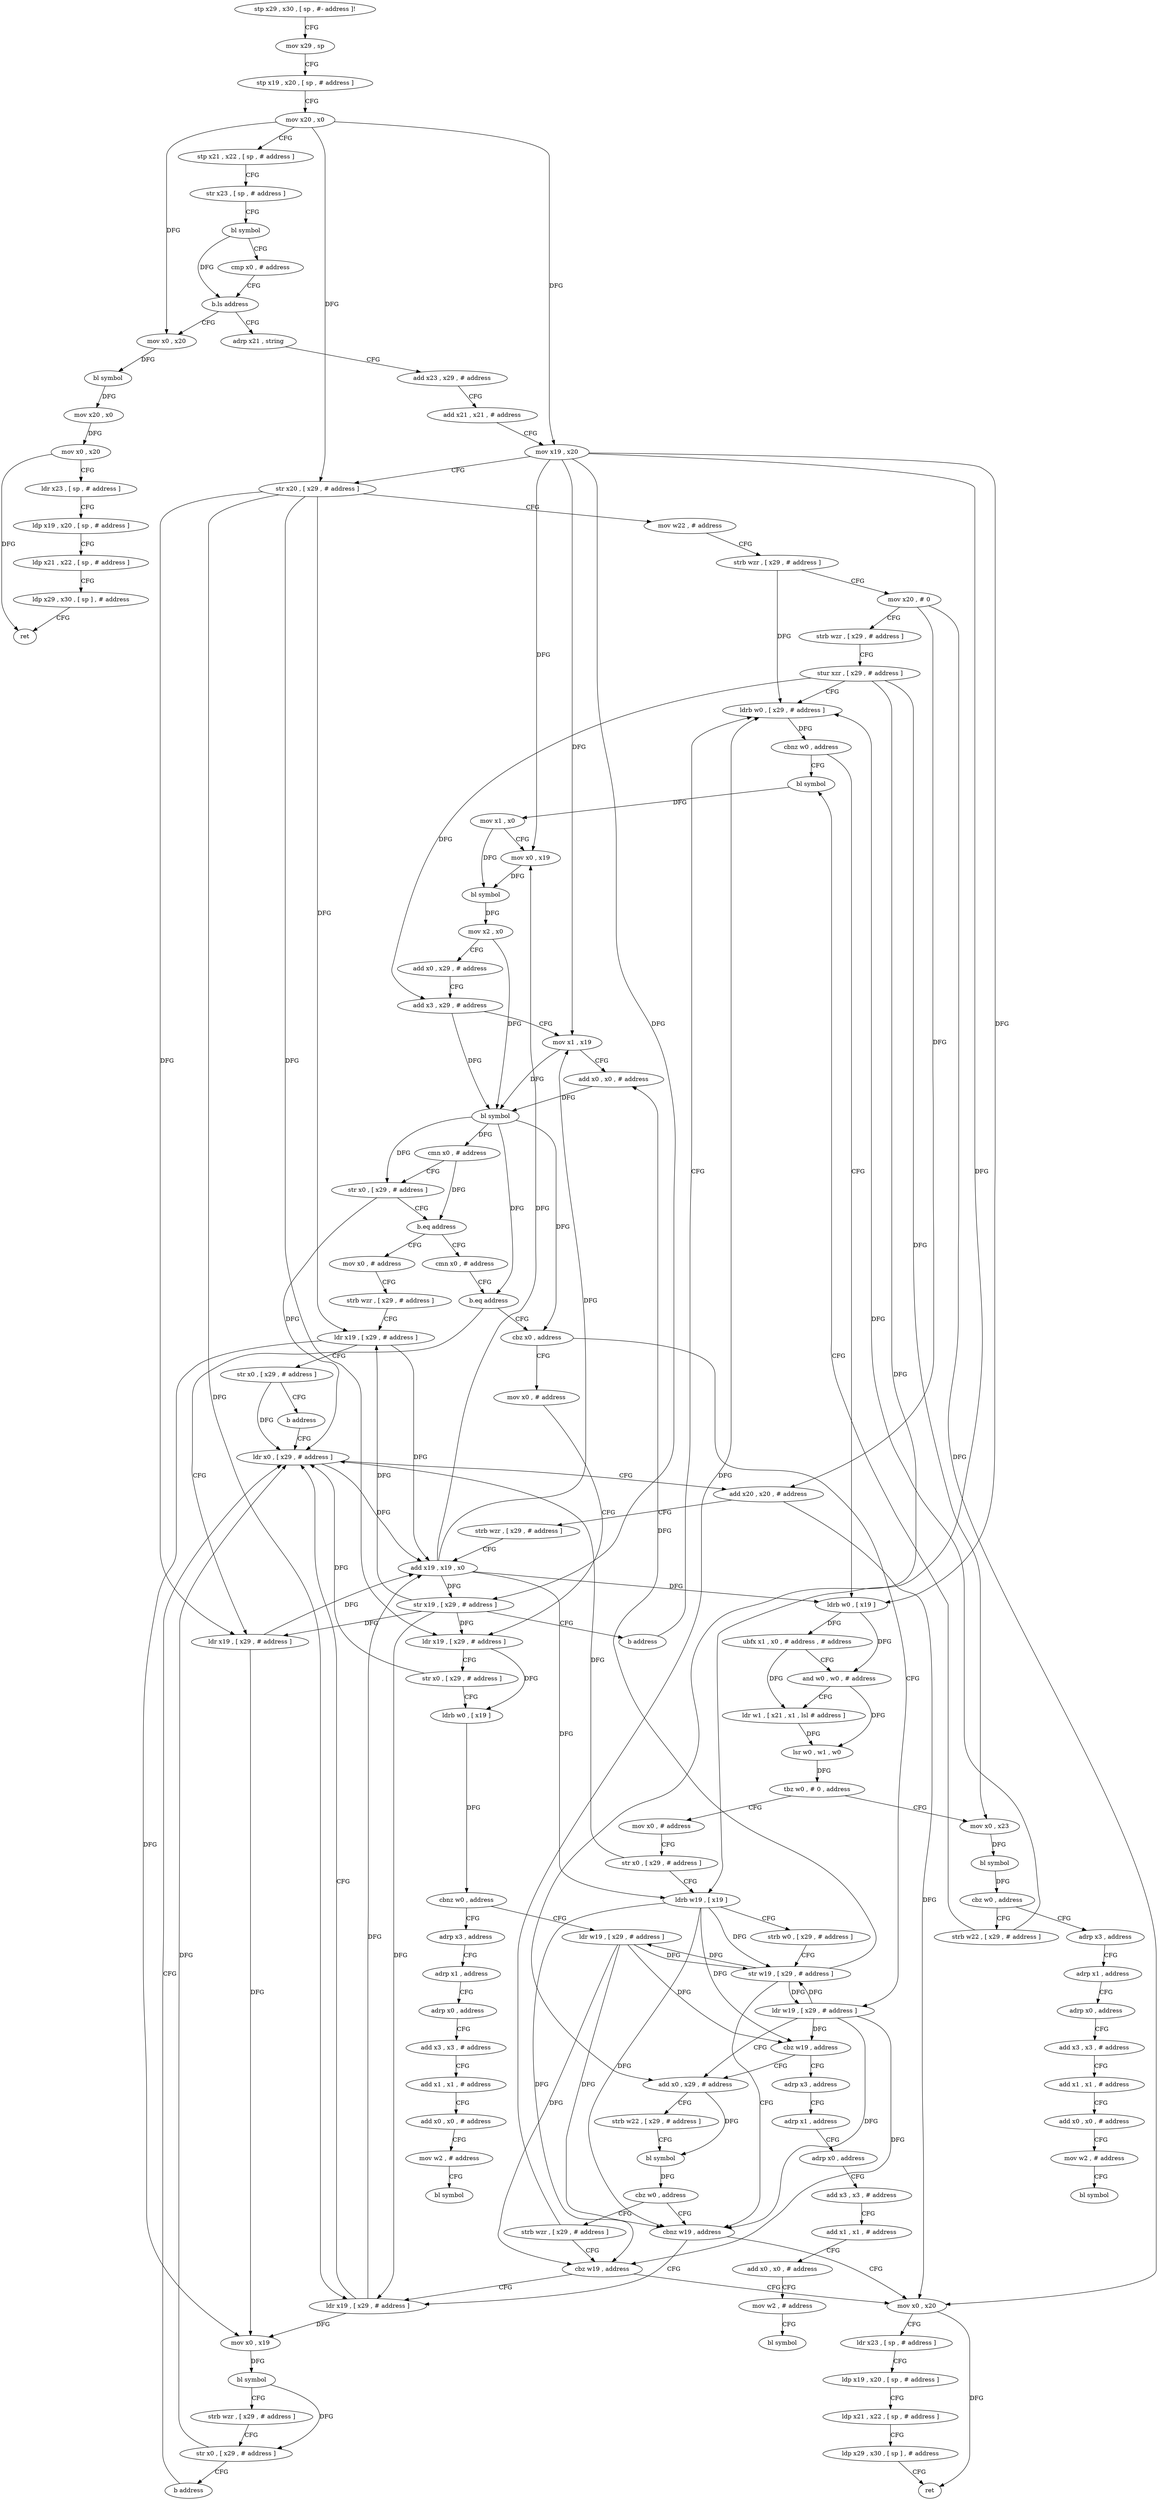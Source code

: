 digraph "func" {
"4229672" [label = "stp x29 , x30 , [ sp , #- address ]!" ]
"4229676" [label = "mov x29 , sp" ]
"4229680" [label = "stp x19 , x20 , [ sp , # address ]" ]
"4229684" [label = "mov x20 , x0" ]
"4229688" [label = "stp x21 , x22 , [ sp , # address ]" ]
"4229692" [label = "str x23 , [ sp , # address ]" ]
"4229696" [label = "bl symbol" ]
"4229700" [label = "cmp x0 , # address" ]
"4229704" [label = "b.ls address" ]
"4230080" [label = "mov x0 , x20" ]
"4229708" [label = "adrp x21 , string" ]
"4230084" [label = "bl symbol" ]
"4230088" [label = "mov x20 , x0" ]
"4230092" [label = "mov x0 , x20" ]
"4230096" [label = "ldr x23 , [ sp , # address ]" ]
"4230100" [label = "ldp x19 , x20 , [ sp , # address ]" ]
"4230104" [label = "ldp x21 , x22 , [ sp , # address ]" ]
"4230108" [label = "ldp x29 , x30 , [ sp ] , # address" ]
"4230112" [label = "ret" ]
"4229712" [label = "add x23 , x29 , # address" ]
"4229716" [label = "add x21 , x21 , # address" ]
"4229720" [label = "mov x19 , x20" ]
"4229724" [label = "str x20 , [ x29 , # address ]" ]
"4229728" [label = "mov w22 , # address" ]
"4229732" [label = "strb wzr , [ x29 , # address ]" ]
"4229736" [label = "mov x20 , # 0" ]
"4229740" [label = "strb wzr , [ x29 , # address ]" ]
"4229744" [label = "stur xzr , [ x29 , # address ]" ]
"4229748" [label = "ldrb w0 , [ x29 , # address ]" ]
"4229848" [label = "bl symbol" ]
"4229852" [label = "mov x1 , x0" ]
"4229856" [label = "mov x0 , x19" ]
"4229860" [label = "bl symbol" ]
"4229864" [label = "mov x2 , x0" ]
"4229868" [label = "add x0 , x29 , # address" ]
"4229872" [label = "add x3 , x29 , # address" ]
"4229876" [label = "mov x1 , x19" ]
"4229880" [label = "add x0 , x0 , # address" ]
"4229884" [label = "bl symbol" ]
"4229888" [label = "cmn x0 , # address" ]
"4229892" [label = "str x0 , [ x29 , # address ]" ]
"4229896" [label = "b.eq address" ]
"4229968" [label = "mov x0 , # address" ]
"4229900" [label = "cmn x0 , # address" ]
"4229756" [label = "ldrb w0 , [ x19 ]" ]
"4229760" [label = "ubfx x1 , x0 , # address , # address" ]
"4229764" [label = "and w0 , w0 , # address" ]
"4229768" [label = "ldr w1 , [ x21 , x1 , lsl # address ]" ]
"4229772" [label = "lsr w0 , w1 , w0" ]
"4229776" [label = "tbz w0 , # 0 , address" ]
"4229832" [label = "mov x0 , x23" ]
"4229780" [label = "mov x0 , # address" ]
"4229972" [label = "strb wzr , [ x29 , # address ]" ]
"4229976" [label = "ldr x19 , [ x29 , # address ]" ]
"4229980" [label = "str x0 , [ x29 , # address ]" ]
"4229984" [label = "b address" ]
"4229944" [label = "ldr x0 , [ x29 , # address ]" ]
"4229904" [label = "b.eq address" ]
"4230056" [label = "ldr x19 , [ x29 , # address ]" ]
"4229908" [label = "cbz x0 , address" ]
"4229836" [label = "bl symbol" ]
"4229840" [label = "cbz w0 , address" ]
"4230116" [label = "adrp x3 , address" ]
"4229844" [label = "strb w22 , [ x29 , # address ]" ]
"4229784" [label = "str x0 , [ x29 , # address ]" ]
"4229788" [label = "ldrb w19 , [ x19 ]" ]
"4229792" [label = "strb w0 , [ x29 , # address ]" ]
"4229796" [label = "str w19 , [ x29 , # address ]" ]
"4229800" [label = "cbnz w19 , address" ]
"4229948" [label = "add x20 , x20 , # address" ]
"4229952" [label = "strb wzr , [ x29 , # address ]" ]
"4229956" [label = "add x19 , x19 , x0" ]
"4229960" [label = "str x19 , [ x29 , # address ]" ]
"4229964" [label = "b address" ]
"4230060" [label = "mov x0 , x19" ]
"4230064" [label = "bl symbol" ]
"4230068" [label = "strb wzr , [ x29 , # address ]" ]
"4230072" [label = "str x0 , [ x29 , # address ]" ]
"4230076" [label = "b address" ]
"4229992" [label = "mov x0 , # address" ]
"4229912" [label = "ldr w19 , [ x29 , # address ]" ]
"4230120" [label = "adrp x1 , address" ]
"4230124" [label = "adrp x0 , address" ]
"4230128" [label = "add x3 , x3 , # address" ]
"4230132" [label = "add x1 , x1 , # address" ]
"4230136" [label = "add x0 , x0 , # address" ]
"4230140" [label = "mov w2 , # address" ]
"4230144" [label = "bl symbol" ]
"4229940" [label = "ldr x19 , [ x29 , # address ]" ]
"4229804" [label = "mov x0 , x20" ]
"4229808" [label = "ldr x23 , [ sp , # address ]" ]
"4229812" [label = "ldp x19 , x20 , [ sp , # address ]" ]
"4229816" [label = "ldp x21 , x22 , [ sp , # address ]" ]
"4229820" [label = "ldp x29 , x30 , [ sp ] , # address" ]
"4229824" [label = "ret" ]
"4229752" [label = "cbnz w0 , address" ]
"4229996" [label = "ldr x19 , [ x29 , # address ]" ]
"4230000" [label = "str x0 , [ x29 , # address ]" ]
"4230004" [label = "ldrb w0 , [ x19 ]" ]
"4230008" [label = "cbnz w0 , address" ]
"4230148" [label = "adrp x3 , address" ]
"4230012" [label = "ldr w19 , [ x29 , # address ]" ]
"4229916" [label = "add x0 , x29 , # address" ]
"4230152" [label = "adrp x1 , address" ]
"4230156" [label = "adrp x0 , address" ]
"4230160" [label = "add x3 , x3 , # address" ]
"4230164" [label = "add x1 , x1 , # address" ]
"4230168" [label = "add x0 , x0 , # address" ]
"4230172" [label = "mov w2 , # address" ]
"4230176" [label = "bl symbol" ]
"4230016" [label = "cbz w19 , address" ]
"4230020" [label = "adrp x3 , address" ]
"4229932" [label = "strb wzr , [ x29 , # address ]" ]
"4229936" [label = "cbz w19 , address" ]
"4229920" [label = "strb w22 , [ x29 , # address ]" ]
"4229924" [label = "bl symbol" ]
"4229928" [label = "cbz w0 , address" ]
"4230024" [label = "adrp x1 , address" ]
"4230028" [label = "adrp x0 , address" ]
"4230032" [label = "add x3 , x3 , # address" ]
"4230036" [label = "add x1 , x1 , # address" ]
"4230040" [label = "add x0 , x0 , # address" ]
"4230044" [label = "mov w2 , # address" ]
"4230048" [label = "bl symbol" ]
"4229672" -> "4229676" [ label = "CFG" ]
"4229676" -> "4229680" [ label = "CFG" ]
"4229680" -> "4229684" [ label = "CFG" ]
"4229684" -> "4229688" [ label = "CFG" ]
"4229684" -> "4230080" [ label = "DFG" ]
"4229684" -> "4229720" [ label = "DFG" ]
"4229684" -> "4229724" [ label = "DFG" ]
"4229688" -> "4229692" [ label = "CFG" ]
"4229692" -> "4229696" [ label = "CFG" ]
"4229696" -> "4229700" [ label = "CFG" ]
"4229696" -> "4229704" [ label = "DFG" ]
"4229700" -> "4229704" [ label = "CFG" ]
"4229704" -> "4230080" [ label = "CFG" ]
"4229704" -> "4229708" [ label = "CFG" ]
"4230080" -> "4230084" [ label = "DFG" ]
"4229708" -> "4229712" [ label = "CFG" ]
"4230084" -> "4230088" [ label = "DFG" ]
"4230088" -> "4230092" [ label = "DFG" ]
"4230092" -> "4230096" [ label = "CFG" ]
"4230092" -> "4230112" [ label = "DFG" ]
"4230096" -> "4230100" [ label = "CFG" ]
"4230100" -> "4230104" [ label = "CFG" ]
"4230104" -> "4230108" [ label = "CFG" ]
"4230108" -> "4230112" [ label = "CFG" ]
"4229712" -> "4229716" [ label = "CFG" ]
"4229716" -> "4229720" [ label = "CFG" ]
"4229720" -> "4229724" [ label = "CFG" ]
"4229720" -> "4229856" [ label = "DFG" ]
"4229720" -> "4229876" [ label = "DFG" ]
"4229720" -> "4229756" [ label = "DFG" ]
"4229720" -> "4229788" [ label = "DFG" ]
"4229720" -> "4229960" [ label = "DFG" ]
"4229724" -> "4229728" [ label = "CFG" ]
"4229724" -> "4229976" [ label = "DFG" ]
"4229724" -> "4230056" [ label = "DFG" ]
"4229724" -> "4229996" [ label = "DFG" ]
"4229724" -> "4229940" [ label = "DFG" ]
"4229728" -> "4229732" [ label = "CFG" ]
"4229732" -> "4229736" [ label = "CFG" ]
"4229732" -> "4229748" [ label = "DFG" ]
"4229736" -> "4229740" [ label = "CFG" ]
"4229736" -> "4229948" [ label = "DFG" ]
"4229736" -> "4229804" [ label = "DFG" ]
"4229740" -> "4229744" [ label = "CFG" ]
"4229744" -> "4229748" [ label = "CFG" ]
"4229744" -> "4229872" [ label = "DFG" ]
"4229744" -> "4229832" [ label = "DFG" ]
"4229744" -> "4229916" [ label = "DFG" ]
"4229748" -> "4229752" [ label = "DFG" ]
"4229848" -> "4229852" [ label = "DFG" ]
"4229852" -> "4229856" [ label = "CFG" ]
"4229852" -> "4229860" [ label = "DFG" ]
"4229856" -> "4229860" [ label = "DFG" ]
"4229860" -> "4229864" [ label = "DFG" ]
"4229864" -> "4229868" [ label = "CFG" ]
"4229864" -> "4229884" [ label = "DFG" ]
"4229868" -> "4229872" [ label = "CFG" ]
"4229872" -> "4229876" [ label = "CFG" ]
"4229872" -> "4229884" [ label = "DFG" ]
"4229876" -> "4229880" [ label = "CFG" ]
"4229876" -> "4229884" [ label = "DFG" ]
"4229880" -> "4229884" [ label = "DFG" ]
"4229884" -> "4229888" [ label = "DFG" ]
"4229884" -> "4229892" [ label = "DFG" ]
"4229884" -> "4229904" [ label = "DFG" ]
"4229884" -> "4229908" [ label = "DFG" ]
"4229888" -> "4229892" [ label = "CFG" ]
"4229888" -> "4229896" [ label = "DFG" ]
"4229892" -> "4229896" [ label = "CFG" ]
"4229892" -> "4229944" [ label = "DFG" ]
"4229896" -> "4229968" [ label = "CFG" ]
"4229896" -> "4229900" [ label = "CFG" ]
"4229968" -> "4229972" [ label = "CFG" ]
"4229900" -> "4229904" [ label = "CFG" ]
"4229756" -> "4229760" [ label = "DFG" ]
"4229756" -> "4229764" [ label = "DFG" ]
"4229760" -> "4229764" [ label = "CFG" ]
"4229760" -> "4229768" [ label = "DFG" ]
"4229764" -> "4229768" [ label = "CFG" ]
"4229764" -> "4229772" [ label = "DFG" ]
"4229768" -> "4229772" [ label = "DFG" ]
"4229772" -> "4229776" [ label = "DFG" ]
"4229776" -> "4229832" [ label = "CFG" ]
"4229776" -> "4229780" [ label = "CFG" ]
"4229832" -> "4229836" [ label = "DFG" ]
"4229780" -> "4229784" [ label = "CFG" ]
"4229972" -> "4229976" [ label = "CFG" ]
"4229976" -> "4229980" [ label = "CFG" ]
"4229976" -> "4229956" [ label = "DFG" ]
"4229976" -> "4230060" [ label = "DFG" ]
"4229980" -> "4229984" [ label = "CFG" ]
"4229980" -> "4229944" [ label = "DFG" ]
"4229984" -> "4229944" [ label = "CFG" ]
"4229944" -> "4229948" [ label = "CFG" ]
"4229944" -> "4229956" [ label = "DFG" ]
"4229904" -> "4230056" [ label = "CFG" ]
"4229904" -> "4229908" [ label = "CFG" ]
"4230056" -> "4230060" [ label = "DFG" ]
"4230056" -> "4229956" [ label = "DFG" ]
"4229908" -> "4229992" [ label = "CFG" ]
"4229908" -> "4229912" [ label = "CFG" ]
"4229836" -> "4229840" [ label = "DFG" ]
"4229840" -> "4230116" [ label = "CFG" ]
"4229840" -> "4229844" [ label = "CFG" ]
"4230116" -> "4230120" [ label = "CFG" ]
"4229844" -> "4229848" [ label = "CFG" ]
"4229844" -> "4229748" [ label = "DFG" ]
"4229784" -> "4229788" [ label = "CFG" ]
"4229784" -> "4229944" [ label = "DFG" ]
"4229788" -> "4229792" [ label = "CFG" ]
"4229788" -> "4229796" [ label = "DFG" ]
"4229788" -> "4229800" [ label = "DFG" ]
"4229788" -> "4230016" [ label = "DFG" ]
"4229788" -> "4229936" [ label = "DFG" ]
"4229792" -> "4229796" [ label = "CFG" ]
"4229796" -> "4229800" [ label = "CFG" ]
"4229796" -> "4229880" [ label = "DFG" ]
"4229796" -> "4229912" [ label = "DFG" ]
"4229796" -> "4230012" [ label = "DFG" ]
"4229800" -> "4229940" [ label = "CFG" ]
"4229800" -> "4229804" [ label = "CFG" ]
"4229948" -> "4229952" [ label = "CFG" ]
"4229948" -> "4229804" [ label = "DFG" ]
"4229952" -> "4229956" [ label = "CFG" ]
"4229956" -> "4229960" [ label = "DFG" ]
"4229956" -> "4229856" [ label = "DFG" ]
"4229956" -> "4229876" [ label = "DFG" ]
"4229956" -> "4229756" [ label = "DFG" ]
"4229956" -> "4229788" [ label = "DFG" ]
"4229960" -> "4229964" [ label = "CFG" ]
"4229960" -> "4229976" [ label = "DFG" ]
"4229960" -> "4230056" [ label = "DFG" ]
"4229960" -> "4229996" [ label = "DFG" ]
"4229960" -> "4229940" [ label = "DFG" ]
"4229964" -> "4229748" [ label = "CFG" ]
"4230060" -> "4230064" [ label = "DFG" ]
"4230064" -> "4230068" [ label = "CFG" ]
"4230064" -> "4230072" [ label = "DFG" ]
"4230068" -> "4230072" [ label = "CFG" ]
"4230072" -> "4230076" [ label = "CFG" ]
"4230072" -> "4229944" [ label = "DFG" ]
"4230076" -> "4229944" [ label = "CFG" ]
"4229992" -> "4229996" [ label = "CFG" ]
"4229912" -> "4229916" [ label = "CFG" ]
"4229912" -> "4229796" [ label = "DFG" ]
"4229912" -> "4229800" [ label = "DFG" ]
"4229912" -> "4230016" [ label = "DFG" ]
"4229912" -> "4229936" [ label = "DFG" ]
"4230120" -> "4230124" [ label = "CFG" ]
"4230124" -> "4230128" [ label = "CFG" ]
"4230128" -> "4230132" [ label = "CFG" ]
"4230132" -> "4230136" [ label = "CFG" ]
"4230136" -> "4230140" [ label = "CFG" ]
"4230140" -> "4230144" [ label = "CFG" ]
"4229940" -> "4229944" [ label = "CFG" ]
"4229940" -> "4230060" [ label = "DFG" ]
"4229940" -> "4229956" [ label = "DFG" ]
"4229804" -> "4229808" [ label = "CFG" ]
"4229804" -> "4229824" [ label = "DFG" ]
"4229808" -> "4229812" [ label = "CFG" ]
"4229812" -> "4229816" [ label = "CFG" ]
"4229816" -> "4229820" [ label = "CFG" ]
"4229820" -> "4229824" [ label = "CFG" ]
"4229752" -> "4229848" [ label = "CFG" ]
"4229752" -> "4229756" [ label = "CFG" ]
"4229996" -> "4230000" [ label = "CFG" ]
"4229996" -> "4230004" [ label = "DFG" ]
"4230000" -> "4230004" [ label = "CFG" ]
"4230000" -> "4229944" [ label = "DFG" ]
"4230004" -> "4230008" [ label = "DFG" ]
"4230008" -> "4230148" [ label = "CFG" ]
"4230008" -> "4230012" [ label = "CFG" ]
"4230148" -> "4230152" [ label = "CFG" ]
"4230012" -> "4230016" [ label = "DFG" ]
"4230012" -> "4229796" [ label = "DFG" ]
"4230012" -> "4229800" [ label = "DFG" ]
"4230012" -> "4229936" [ label = "DFG" ]
"4229916" -> "4229920" [ label = "CFG" ]
"4229916" -> "4229924" [ label = "DFG" ]
"4230152" -> "4230156" [ label = "CFG" ]
"4230156" -> "4230160" [ label = "CFG" ]
"4230160" -> "4230164" [ label = "CFG" ]
"4230164" -> "4230168" [ label = "CFG" ]
"4230168" -> "4230172" [ label = "CFG" ]
"4230172" -> "4230176" [ label = "CFG" ]
"4230016" -> "4229916" [ label = "CFG" ]
"4230016" -> "4230020" [ label = "CFG" ]
"4230020" -> "4230024" [ label = "CFG" ]
"4229932" -> "4229936" [ label = "CFG" ]
"4229932" -> "4229748" [ label = "DFG" ]
"4229936" -> "4229804" [ label = "CFG" ]
"4229936" -> "4229940" [ label = "CFG" ]
"4229920" -> "4229924" [ label = "CFG" ]
"4229924" -> "4229928" [ label = "DFG" ]
"4229928" -> "4229800" [ label = "CFG" ]
"4229928" -> "4229932" [ label = "CFG" ]
"4230024" -> "4230028" [ label = "CFG" ]
"4230028" -> "4230032" [ label = "CFG" ]
"4230032" -> "4230036" [ label = "CFG" ]
"4230036" -> "4230040" [ label = "CFG" ]
"4230040" -> "4230044" [ label = "CFG" ]
"4230044" -> "4230048" [ label = "CFG" ]
}
